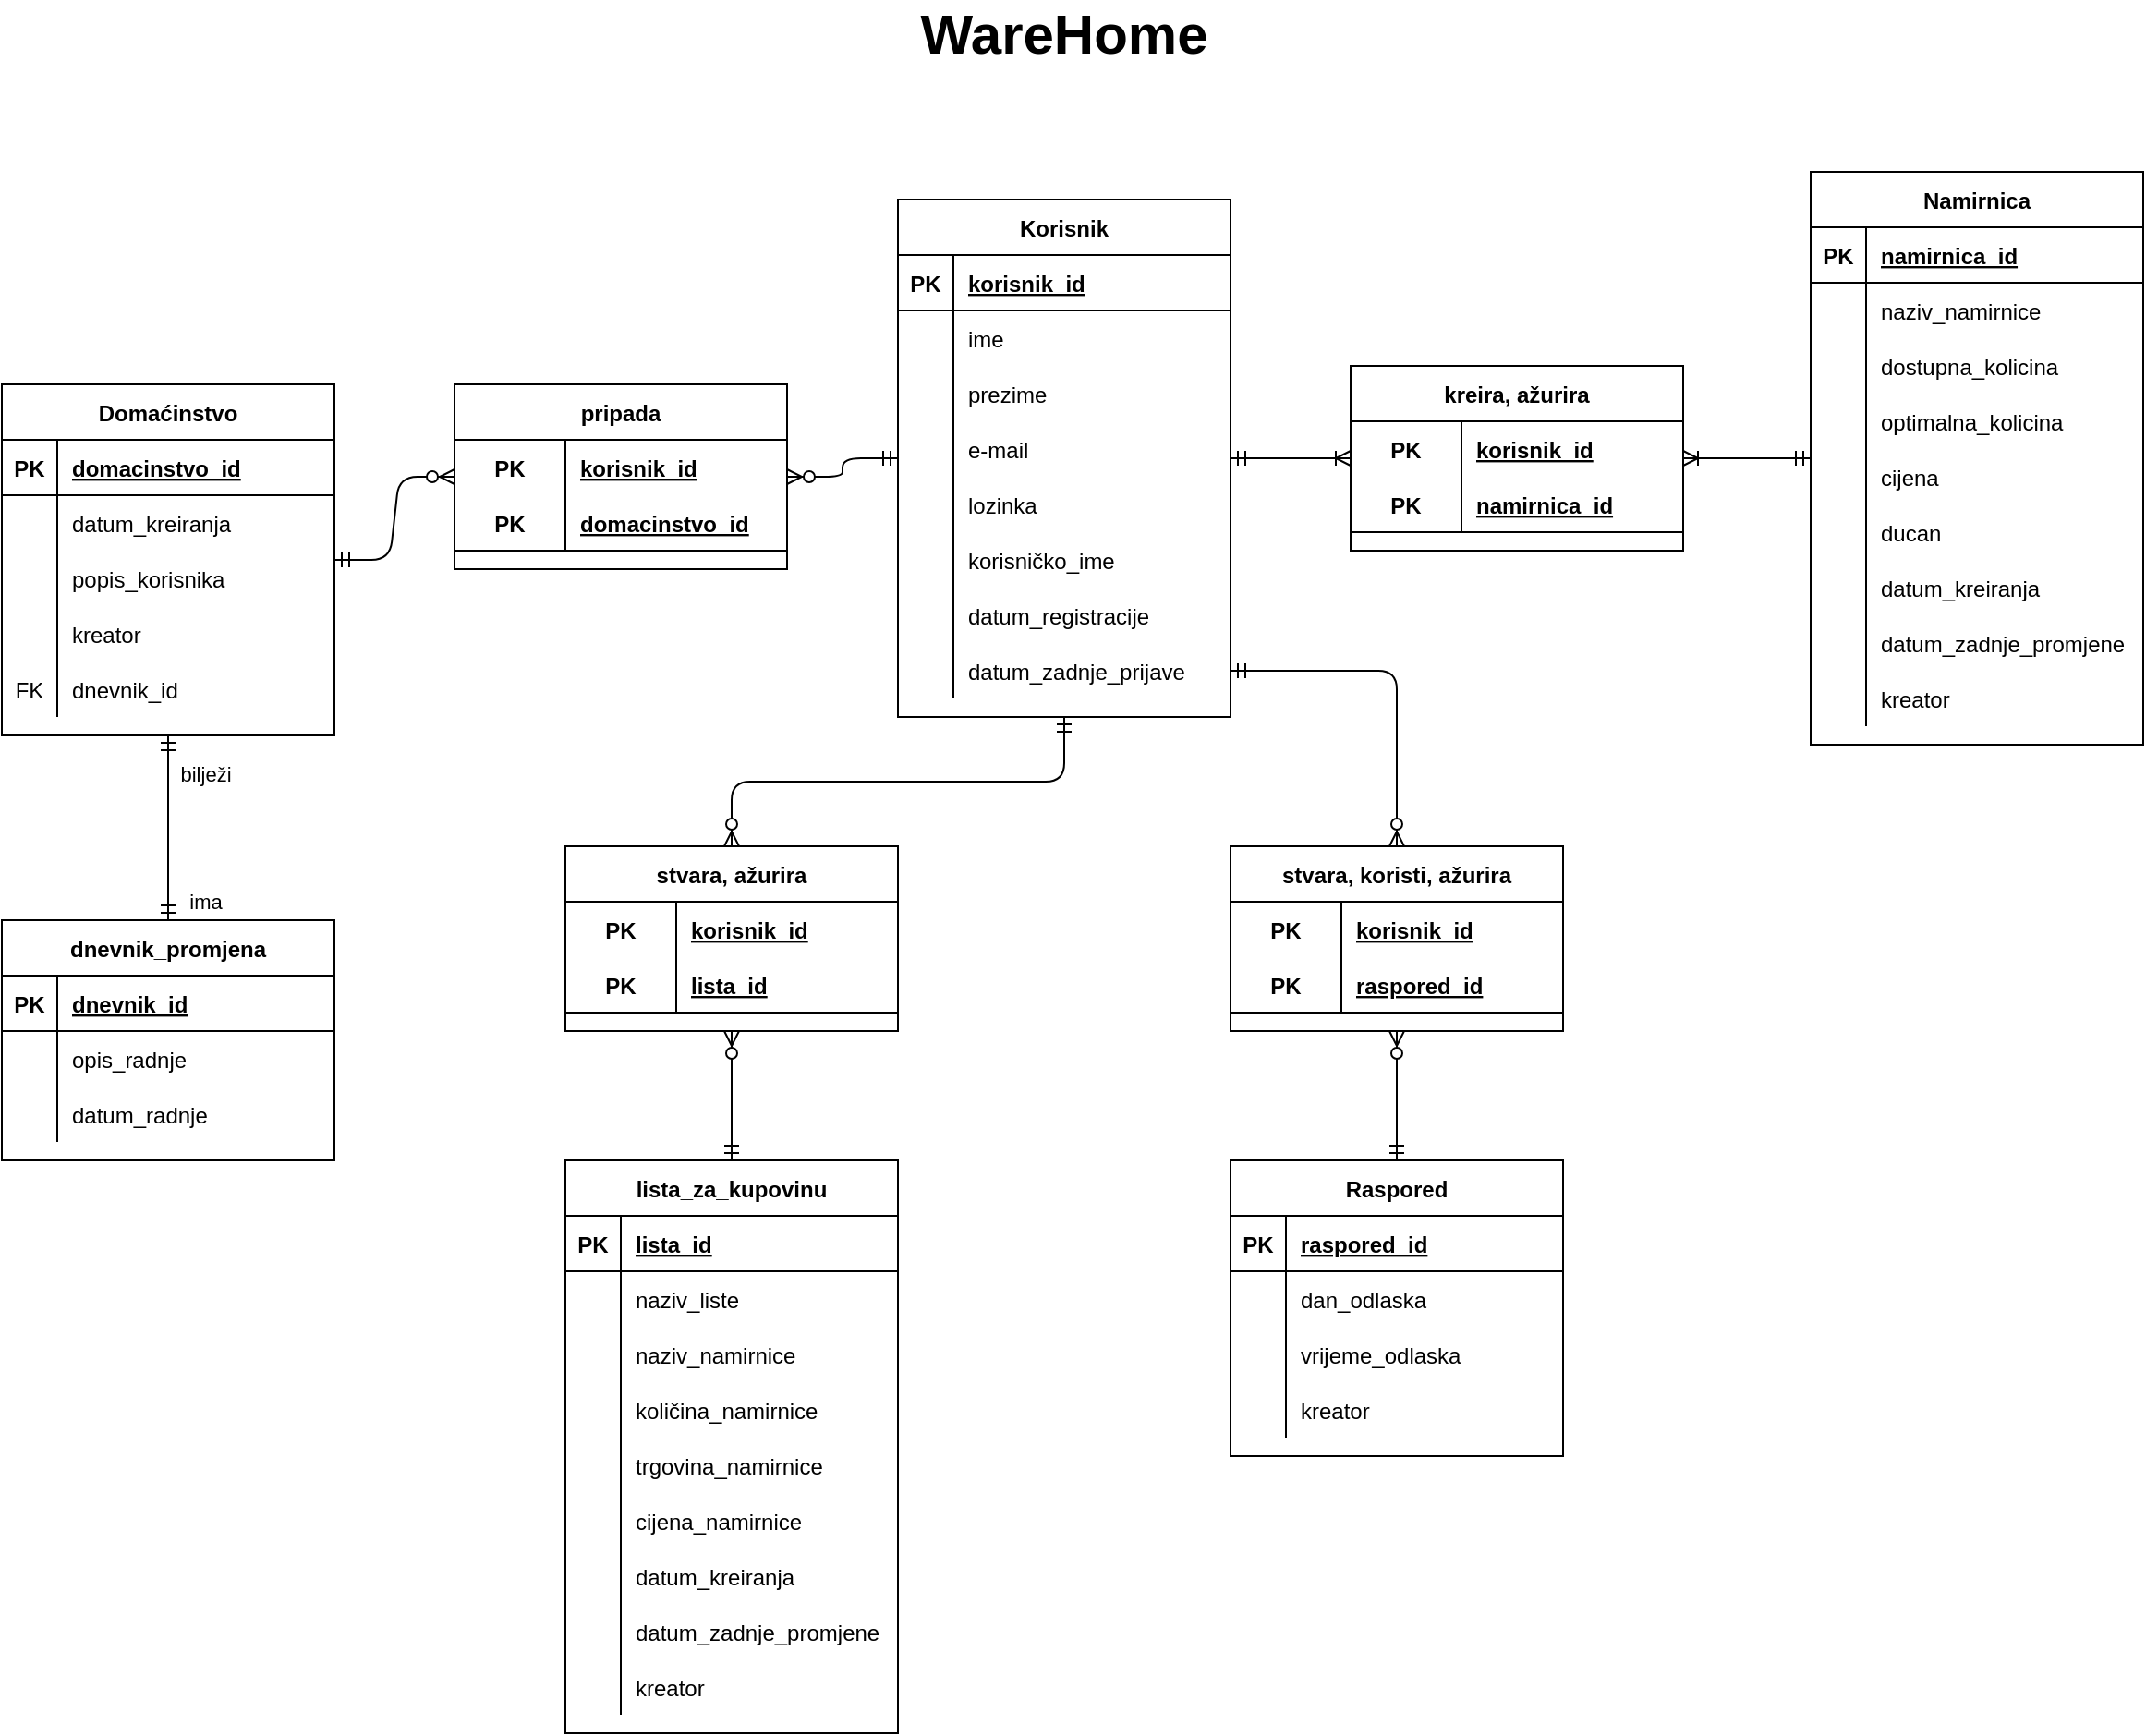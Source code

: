<mxfile version="14.6.3" type="device"><diagram id="R2lEEEUBdFMjLlhIrx00" name="Page-1"><mxGraphModel dx="1422" dy="800" grid="1" gridSize="10" guides="1" tooltips="1" connect="1" arrows="1" fold="1" page="1" pageScale="1" pageWidth="1169" pageHeight="1654" math="0" shadow="0" extFonts="Permanent Marker^https://fonts.googleapis.com/css?family=Permanent+Marker"><root><mxCell id="0"/><mxCell id="1" parent="0"/><mxCell id="2GLg-_PPCTmaLITqpfH3-1" value="&lt;b&gt;&lt;font style=&quot;font-size: 30px&quot;&gt;WareHome&lt;/font&gt;&lt;/b&gt;" style="text;html=1;strokeColor=none;fillColor=none;align=center;verticalAlign=middle;whiteSpace=wrap;rounded=0;" vertex="1" parent="1"><mxGeometry x="435" y="30" width="300" height="20" as="geometry"/></mxCell><mxCell id="2GLg-_PPCTmaLITqpfH3-2" value="Korisnik" style="shape=table;startSize=30;container=1;collapsible=1;childLayout=tableLayout;fixedRows=1;rowLines=0;fontStyle=1;align=center;resizeLast=1;" vertex="1" parent="1"><mxGeometry x="495" y="130" width="180" height="280" as="geometry"/></mxCell><mxCell id="2GLg-_PPCTmaLITqpfH3-3" value="" style="shape=partialRectangle;collapsible=0;dropTarget=0;pointerEvents=0;fillColor=none;top=0;left=0;bottom=1;right=0;points=[[0,0.5],[1,0.5]];portConstraint=eastwest;" vertex="1" parent="2GLg-_PPCTmaLITqpfH3-2"><mxGeometry y="30" width="180" height="30" as="geometry"/></mxCell><mxCell id="2GLg-_PPCTmaLITqpfH3-4" value="PK" style="shape=partialRectangle;connectable=0;fillColor=none;top=0;left=0;bottom=0;right=0;fontStyle=1;overflow=hidden;" vertex="1" parent="2GLg-_PPCTmaLITqpfH3-3"><mxGeometry width="30" height="30" as="geometry"/></mxCell><mxCell id="2GLg-_PPCTmaLITqpfH3-5" value="korisnik_id" style="shape=partialRectangle;connectable=0;fillColor=none;top=0;left=0;bottom=0;right=0;align=left;spacingLeft=6;fontStyle=5;overflow=hidden;" vertex="1" parent="2GLg-_PPCTmaLITqpfH3-3"><mxGeometry x="30" width="150" height="30" as="geometry"/></mxCell><mxCell id="2GLg-_PPCTmaLITqpfH3-6" value="" style="shape=partialRectangle;collapsible=0;dropTarget=0;pointerEvents=0;fillColor=none;top=0;left=0;bottom=0;right=0;points=[[0,0.5],[1,0.5]];portConstraint=eastwest;" vertex="1" parent="2GLg-_PPCTmaLITqpfH3-2"><mxGeometry y="60" width="180" height="30" as="geometry"/></mxCell><mxCell id="2GLg-_PPCTmaLITqpfH3-7" value="" style="shape=partialRectangle;connectable=0;fillColor=none;top=0;left=0;bottom=0;right=0;editable=1;overflow=hidden;" vertex="1" parent="2GLg-_PPCTmaLITqpfH3-6"><mxGeometry width="30" height="30" as="geometry"/></mxCell><mxCell id="2GLg-_PPCTmaLITqpfH3-8" value="ime" style="shape=partialRectangle;connectable=0;fillColor=none;top=0;left=0;bottom=0;right=0;align=left;spacingLeft=6;overflow=hidden;" vertex="1" parent="2GLg-_PPCTmaLITqpfH3-6"><mxGeometry x="30" width="150" height="30" as="geometry"/></mxCell><mxCell id="2GLg-_PPCTmaLITqpfH3-9" value="" style="shape=partialRectangle;collapsible=0;dropTarget=0;pointerEvents=0;fillColor=none;top=0;left=0;bottom=0;right=0;points=[[0,0.5],[1,0.5]];portConstraint=eastwest;" vertex="1" parent="2GLg-_PPCTmaLITqpfH3-2"><mxGeometry y="90" width="180" height="30" as="geometry"/></mxCell><mxCell id="2GLg-_PPCTmaLITqpfH3-10" value="" style="shape=partialRectangle;connectable=0;fillColor=none;top=0;left=0;bottom=0;right=0;editable=1;overflow=hidden;" vertex="1" parent="2GLg-_PPCTmaLITqpfH3-9"><mxGeometry width="30" height="30" as="geometry"/></mxCell><mxCell id="2GLg-_PPCTmaLITqpfH3-11" value="prezime" style="shape=partialRectangle;connectable=0;fillColor=none;top=0;left=0;bottom=0;right=0;align=left;spacingLeft=6;overflow=hidden;" vertex="1" parent="2GLg-_PPCTmaLITqpfH3-9"><mxGeometry x="30" width="150" height="30" as="geometry"/></mxCell><mxCell id="2GLg-_PPCTmaLITqpfH3-12" value="" style="shape=partialRectangle;collapsible=0;dropTarget=0;pointerEvents=0;fillColor=none;top=0;left=0;bottom=0;right=0;points=[[0,0.5],[1,0.5]];portConstraint=eastwest;" vertex="1" parent="2GLg-_PPCTmaLITqpfH3-2"><mxGeometry y="120" width="180" height="30" as="geometry"/></mxCell><mxCell id="2GLg-_PPCTmaLITqpfH3-13" value="" style="shape=partialRectangle;connectable=0;fillColor=none;top=0;left=0;bottom=0;right=0;editable=1;overflow=hidden;" vertex="1" parent="2GLg-_PPCTmaLITqpfH3-12"><mxGeometry width="30" height="30" as="geometry"/></mxCell><mxCell id="2GLg-_PPCTmaLITqpfH3-14" value="e-mail" style="shape=partialRectangle;connectable=0;fillColor=none;top=0;left=0;bottom=0;right=0;align=left;spacingLeft=6;overflow=hidden;" vertex="1" parent="2GLg-_PPCTmaLITqpfH3-12"><mxGeometry x="30" width="150" height="30" as="geometry"/></mxCell><mxCell id="2GLg-_PPCTmaLITqpfH3-15" value="" style="shape=partialRectangle;collapsible=0;dropTarget=0;pointerEvents=0;fillColor=none;top=0;left=0;bottom=0;right=0;points=[[0,0.5],[1,0.5]];portConstraint=eastwest;" vertex="1" parent="2GLg-_PPCTmaLITqpfH3-2"><mxGeometry y="150" width="180" height="30" as="geometry"/></mxCell><mxCell id="2GLg-_PPCTmaLITqpfH3-16" value="" style="shape=partialRectangle;connectable=0;fillColor=none;top=0;left=0;bottom=0;right=0;editable=1;overflow=hidden;" vertex="1" parent="2GLg-_PPCTmaLITqpfH3-15"><mxGeometry width="30" height="30" as="geometry"/></mxCell><mxCell id="2GLg-_PPCTmaLITqpfH3-17" value="lozinka" style="shape=partialRectangle;connectable=0;fillColor=none;top=0;left=0;bottom=0;right=0;align=left;spacingLeft=6;overflow=hidden;" vertex="1" parent="2GLg-_PPCTmaLITqpfH3-15"><mxGeometry x="30" width="150" height="30" as="geometry"/></mxCell><mxCell id="2GLg-_PPCTmaLITqpfH3-18" value="" style="shape=partialRectangle;collapsible=0;dropTarget=0;pointerEvents=0;fillColor=none;top=0;left=0;bottom=0;right=0;points=[[0,0.5],[1,0.5]];portConstraint=eastwest;" vertex="1" parent="2GLg-_PPCTmaLITqpfH3-2"><mxGeometry y="180" width="180" height="30" as="geometry"/></mxCell><mxCell id="2GLg-_PPCTmaLITqpfH3-19" value="" style="shape=partialRectangle;connectable=0;fillColor=none;top=0;left=0;bottom=0;right=0;editable=1;overflow=hidden;" vertex="1" parent="2GLg-_PPCTmaLITqpfH3-18"><mxGeometry width="30" height="30" as="geometry"/></mxCell><mxCell id="2GLg-_PPCTmaLITqpfH3-20" value="korisničko_ime" style="shape=partialRectangle;connectable=0;fillColor=none;top=0;left=0;bottom=0;right=0;align=left;spacingLeft=6;overflow=hidden;" vertex="1" parent="2GLg-_PPCTmaLITqpfH3-18"><mxGeometry x="30" width="150" height="30" as="geometry"/></mxCell><mxCell id="2GLg-_PPCTmaLITqpfH3-21" value="" style="shape=partialRectangle;collapsible=0;dropTarget=0;pointerEvents=0;fillColor=none;top=0;left=0;bottom=0;right=0;points=[[0,0.5],[1,0.5]];portConstraint=eastwest;" vertex="1" parent="2GLg-_PPCTmaLITqpfH3-2"><mxGeometry y="210" width="180" height="30" as="geometry"/></mxCell><mxCell id="2GLg-_PPCTmaLITqpfH3-22" value="" style="shape=partialRectangle;connectable=0;fillColor=none;top=0;left=0;bottom=0;right=0;editable=1;overflow=hidden;" vertex="1" parent="2GLg-_PPCTmaLITqpfH3-21"><mxGeometry width="30" height="30" as="geometry"/></mxCell><mxCell id="2GLg-_PPCTmaLITqpfH3-23" value="datum_registracije" style="shape=partialRectangle;connectable=0;fillColor=none;top=0;left=0;bottom=0;right=0;align=left;spacingLeft=6;overflow=hidden;" vertex="1" parent="2GLg-_PPCTmaLITqpfH3-21"><mxGeometry x="30" width="150" height="30" as="geometry"/></mxCell><mxCell id="2GLg-_PPCTmaLITqpfH3-27" value="" style="shape=partialRectangle;collapsible=0;dropTarget=0;pointerEvents=0;fillColor=none;top=0;left=0;bottom=0;right=0;points=[[0,0.5],[1,0.5]];portConstraint=eastwest;" vertex="1" parent="2GLg-_PPCTmaLITqpfH3-2"><mxGeometry y="240" width="180" height="30" as="geometry"/></mxCell><mxCell id="2GLg-_PPCTmaLITqpfH3-28" value="" style="shape=partialRectangle;connectable=0;fillColor=none;top=0;left=0;bottom=0;right=0;editable=1;overflow=hidden;" vertex="1" parent="2GLg-_PPCTmaLITqpfH3-27"><mxGeometry width="30" height="30" as="geometry"/></mxCell><mxCell id="2GLg-_PPCTmaLITqpfH3-29" value="datum_zadnje_prijave" style="shape=partialRectangle;connectable=0;fillColor=none;top=0;left=0;bottom=0;right=0;align=left;spacingLeft=6;overflow=hidden;" vertex="1" parent="2GLg-_PPCTmaLITqpfH3-27"><mxGeometry x="30" width="150" height="30" as="geometry"/></mxCell><mxCell id="2GLg-_PPCTmaLITqpfH3-30" value="Domaćinstvo" style="shape=table;startSize=30;container=1;collapsible=1;childLayout=tableLayout;fixedRows=1;rowLines=0;fontStyle=1;align=center;resizeLast=1;" vertex="1" parent="1"><mxGeometry x="10" y="230" width="180" height="190" as="geometry"/></mxCell><mxCell id="2GLg-_PPCTmaLITqpfH3-31" value="" style="shape=partialRectangle;collapsible=0;dropTarget=0;pointerEvents=0;fillColor=none;top=0;left=0;bottom=1;right=0;points=[[0,0.5],[1,0.5]];portConstraint=eastwest;" vertex="1" parent="2GLg-_PPCTmaLITqpfH3-30"><mxGeometry y="30" width="180" height="30" as="geometry"/></mxCell><mxCell id="2GLg-_PPCTmaLITqpfH3-32" value="PK" style="shape=partialRectangle;connectable=0;fillColor=none;top=0;left=0;bottom=0;right=0;fontStyle=1;overflow=hidden;" vertex="1" parent="2GLg-_PPCTmaLITqpfH3-31"><mxGeometry width="30" height="30" as="geometry"/></mxCell><mxCell id="2GLg-_PPCTmaLITqpfH3-33" value="domacinstvo_id" style="shape=partialRectangle;connectable=0;fillColor=none;top=0;left=0;bottom=0;right=0;align=left;spacingLeft=6;fontStyle=5;overflow=hidden;" vertex="1" parent="2GLg-_PPCTmaLITqpfH3-31"><mxGeometry x="30" width="150" height="30" as="geometry"/></mxCell><mxCell id="2GLg-_PPCTmaLITqpfH3-34" value="" style="shape=partialRectangle;collapsible=0;dropTarget=0;pointerEvents=0;fillColor=none;top=0;left=0;bottom=0;right=0;points=[[0,0.5],[1,0.5]];portConstraint=eastwest;" vertex="1" parent="2GLg-_PPCTmaLITqpfH3-30"><mxGeometry y="60" width="180" height="30" as="geometry"/></mxCell><mxCell id="2GLg-_PPCTmaLITqpfH3-35" value="" style="shape=partialRectangle;connectable=0;fillColor=none;top=0;left=0;bottom=0;right=0;editable=1;overflow=hidden;" vertex="1" parent="2GLg-_PPCTmaLITqpfH3-34"><mxGeometry width="30" height="30" as="geometry"/></mxCell><mxCell id="2GLg-_PPCTmaLITqpfH3-36" value="datum_kreiranja" style="shape=partialRectangle;connectable=0;fillColor=none;top=0;left=0;bottom=0;right=0;align=left;spacingLeft=6;overflow=hidden;" vertex="1" parent="2GLg-_PPCTmaLITqpfH3-34"><mxGeometry x="30" width="150" height="30" as="geometry"/></mxCell><mxCell id="2GLg-_PPCTmaLITqpfH3-60" value="" style="shape=partialRectangle;collapsible=0;dropTarget=0;pointerEvents=0;fillColor=none;top=0;left=0;bottom=0;right=0;points=[[0,0.5],[1,0.5]];portConstraint=eastwest;" vertex="1" parent="2GLg-_PPCTmaLITqpfH3-30"><mxGeometry y="90" width="180" height="30" as="geometry"/></mxCell><mxCell id="2GLg-_PPCTmaLITqpfH3-61" value="" style="shape=partialRectangle;connectable=0;fillColor=none;top=0;left=0;bottom=0;right=0;editable=1;overflow=hidden;" vertex="1" parent="2GLg-_PPCTmaLITqpfH3-60"><mxGeometry width="30" height="30" as="geometry"/></mxCell><mxCell id="2GLg-_PPCTmaLITqpfH3-62" value="popis_korisnika" style="shape=partialRectangle;connectable=0;fillColor=none;top=0;left=0;bottom=0;right=0;align=left;spacingLeft=6;overflow=hidden;" vertex="1" parent="2GLg-_PPCTmaLITqpfH3-60"><mxGeometry x="30" width="150" height="30" as="geometry"/></mxCell><mxCell id="2GLg-_PPCTmaLITqpfH3-63" value="" style="shape=partialRectangle;collapsible=0;dropTarget=0;pointerEvents=0;fillColor=none;top=0;left=0;bottom=0;right=0;points=[[0,0.5],[1,0.5]];portConstraint=eastwest;" vertex="1" parent="2GLg-_PPCTmaLITqpfH3-30"><mxGeometry y="120" width="180" height="30" as="geometry"/></mxCell><mxCell id="2GLg-_PPCTmaLITqpfH3-64" value="" style="shape=partialRectangle;connectable=0;fillColor=none;top=0;left=0;bottom=0;right=0;editable=1;overflow=hidden;" vertex="1" parent="2GLg-_PPCTmaLITqpfH3-63"><mxGeometry width="30" height="30" as="geometry"/></mxCell><mxCell id="2GLg-_PPCTmaLITqpfH3-65" value="kreator" style="shape=partialRectangle;connectable=0;fillColor=none;top=0;left=0;bottom=0;right=0;align=left;spacingLeft=6;overflow=hidden;" vertex="1" parent="2GLg-_PPCTmaLITqpfH3-63"><mxGeometry x="30" width="150" height="30" as="geometry"/></mxCell><mxCell id="2GLg-_PPCTmaLITqpfH3-125" value="" style="shape=partialRectangle;collapsible=0;dropTarget=0;pointerEvents=0;fillColor=none;top=0;left=0;bottom=0;right=0;points=[[0,0.5],[1,0.5]];portConstraint=eastwest;" vertex="1" parent="2GLg-_PPCTmaLITqpfH3-30"><mxGeometry y="150" width="180" height="30" as="geometry"/></mxCell><mxCell id="2GLg-_PPCTmaLITqpfH3-126" value="FK" style="shape=partialRectangle;connectable=0;fillColor=none;top=0;left=0;bottom=0;right=0;editable=1;overflow=hidden;" vertex="1" parent="2GLg-_PPCTmaLITqpfH3-125"><mxGeometry width="30" height="30" as="geometry"/></mxCell><mxCell id="2GLg-_PPCTmaLITqpfH3-127" value="dnevnik_id" style="shape=partialRectangle;connectable=0;fillColor=none;top=0;left=0;bottom=0;right=0;align=left;spacingLeft=6;overflow=hidden;" vertex="1" parent="2GLg-_PPCTmaLITqpfH3-125"><mxGeometry x="30" width="150" height="30" as="geometry"/></mxCell><mxCell id="2GLg-_PPCTmaLITqpfH3-43" value="pripada" style="shape=table;startSize=30;container=1;collapsible=1;childLayout=tableLayout;fixedRows=1;rowLines=0;fontStyle=1;align=center;resizeLast=1;" vertex="1" parent="1"><mxGeometry x="255" y="230" width="180" height="100" as="geometry"/></mxCell><mxCell id="2GLg-_PPCTmaLITqpfH3-44" value="" style="shape=partialRectangle;collapsible=0;dropTarget=0;pointerEvents=0;fillColor=none;top=0;left=0;bottom=0;right=0;points=[[0,0.5],[1,0.5]];portConstraint=eastwest;" vertex="1" parent="2GLg-_PPCTmaLITqpfH3-43"><mxGeometry y="30" width="180" height="30" as="geometry"/></mxCell><mxCell id="2GLg-_PPCTmaLITqpfH3-45" value="PK" style="shape=partialRectangle;connectable=0;fillColor=none;top=0;left=0;bottom=0;right=0;fontStyle=1;overflow=hidden;" vertex="1" parent="2GLg-_PPCTmaLITqpfH3-44"><mxGeometry width="60" height="30" as="geometry"/></mxCell><mxCell id="2GLg-_PPCTmaLITqpfH3-46" value="korisnik_id" style="shape=partialRectangle;connectable=0;fillColor=none;top=0;left=0;bottom=0;right=0;align=left;spacingLeft=6;fontStyle=5;overflow=hidden;" vertex="1" parent="2GLg-_PPCTmaLITqpfH3-44"><mxGeometry x="60" width="120" height="30" as="geometry"/></mxCell><mxCell id="2GLg-_PPCTmaLITqpfH3-47" value="" style="shape=partialRectangle;collapsible=0;dropTarget=0;pointerEvents=0;fillColor=none;top=0;left=0;bottom=1;right=0;points=[[0,0.5],[1,0.5]];portConstraint=eastwest;" vertex="1" parent="2GLg-_PPCTmaLITqpfH3-43"><mxGeometry y="60" width="180" height="30" as="geometry"/></mxCell><mxCell id="2GLg-_PPCTmaLITqpfH3-48" value="PK" style="shape=partialRectangle;connectable=0;fillColor=none;top=0;left=0;bottom=0;right=0;fontStyle=1;overflow=hidden;" vertex="1" parent="2GLg-_PPCTmaLITqpfH3-47"><mxGeometry width="60" height="30" as="geometry"/></mxCell><mxCell id="2GLg-_PPCTmaLITqpfH3-49" value="domacinstvo_id" style="shape=partialRectangle;connectable=0;fillColor=none;top=0;left=0;bottom=0;right=0;align=left;spacingLeft=6;fontStyle=5;overflow=hidden;" vertex="1" parent="2GLg-_PPCTmaLITqpfH3-47"><mxGeometry x="60" width="120" height="30" as="geometry"/></mxCell><mxCell id="2GLg-_PPCTmaLITqpfH3-58" value="" style="edgeStyle=entityRelationEdgeStyle;fontSize=12;html=1;endArrow=ERzeroToMany;startArrow=ERmandOne;" edge="1" parent="1" source="2GLg-_PPCTmaLITqpfH3-30" target="2GLg-_PPCTmaLITqpfH3-43"><mxGeometry width="100" height="100" relative="1" as="geometry"><mxPoint x="500" y="350" as="sourcePoint"/><mxPoint x="600" y="250" as="targetPoint"/></mxGeometry></mxCell><mxCell id="2GLg-_PPCTmaLITqpfH3-59" value="" style="edgeStyle=entityRelationEdgeStyle;fontSize=12;html=1;endArrow=ERzeroToMany;startArrow=ERmandOne;" edge="1" parent="1" source="2GLg-_PPCTmaLITqpfH3-2" target="2GLg-_PPCTmaLITqpfH3-43"><mxGeometry width="100" height="100" relative="1" as="geometry"><mxPoint x="500" y="350" as="sourcePoint"/><mxPoint x="600" y="250" as="targetPoint"/></mxGeometry></mxCell><mxCell id="2GLg-_PPCTmaLITqpfH3-66" value="Namirnica" style="shape=table;startSize=30;container=1;collapsible=1;childLayout=tableLayout;fixedRows=1;rowLines=0;fontStyle=1;align=center;resizeLast=1;" vertex="1" parent="1"><mxGeometry x="989" y="115" width="180" height="310" as="geometry"/></mxCell><mxCell id="2GLg-_PPCTmaLITqpfH3-67" value="" style="shape=partialRectangle;collapsible=0;dropTarget=0;pointerEvents=0;fillColor=none;top=0;left=0;bottom=1;right=0;points=[[0,0.5],[1,0.5]];portConstraint=eastwest;" vertex="1" parent="2GLg-_PPCTmaLITqpfH3-66"><mxGeometry y="30" width="180" height="30" as="geometry"/></mxCell><mxCell id="2GLg-_PPCTmaLITqpfH3-68" value="PK" style="shape=partialRectangle;connectable=0;fillColor=none;top=0;left=0;bottom=0;right=0;fontStyle=1;overflow=hidden;" vertex="1" parent="2GLg-_PPCTmaLITqpfH3-67"><mxGeometry width="30" height="30" as="geometry"/></mxCell><mxCell id="2GLg-_PPCTmaLITqpfH3-69" value="namirnica_id" style="shape=partialRectangle;connectable=0;fillColor=none;top=0;left=0;bottom=0;right=0;align=left;spacingLeft=6;fontStyle=5;overflow=hidden;" vertex="1" parent="2GLg-_PPCTmaLITqpfH3-67"><mxGeometry x="30" width="150" height="30" as="geometry"/></mxCell><mxCell id="2GLg-_PPCTmaLITqpfH3-70" value="" style="shape=partialRectangle;collapsible=0;dropTarget=0;pointerEvents=0;fillColor=none;top=0;left=0;bottom=0;right=0;points=[[0,0.5],[1,0.5]];portConstraint=eastwest;" vertex="1" parent="2GLg-_PPCTmaLITqpfH3-66"><mxGeometry y="60" width="180" height="30" as="geometry"/></mxCell><mxCell id="2GLg-_PPCTmaLITqpfH3-71" value="" style="shape=partialRectangle;connectable=0;fillColor=none;top=0;left=0;bottom=0;right=0;editable=1;overflow=hidden;" vertex="1" parent="2GLg-_PPCTmaLITqpfH3-70"><mxGeometry width="30" height="30" as="geometry"/></mxCell><mxCell id="2GLg-_PPCTmaLITqpfH3-72" value="naziv_namirnice" style="shape=partialRectangle;connectable=0;fillColor=none;top=0;left=0;bottom=0;right=0;align=left;spacingLeft=6;overflow=hidden;" vertex="1" parent="2GLg-_PPCTmaLITqpfH3-70"><mxGeometry x="30" width="150" height="30" as="geometry"/></mxCell><mxCell id="2GLg-_PPCTmaLITqpfH3-73" value="" style="shape=partialRectangle;collapsible=0;dropTarget=0;pointerEvents=0;fillColor=none;top=0;left=0;bottom=0;right=0;points=[[0,0.5],[1,0.5]];portConstraint=eastwest;" vertex="1" parent="2GLg-_PPCTmaLITqpfH3-66"><mxGeometry y="90" width="180" height="30" as="geometry"/></mxCell><mxCell id="2GLg-_PPCTmaLITqpfH3-74" value="" style="shape=partialRectangle;connectable=0;fillColor=none;top=0;left=0;bottom=0;right=0;editable=1;overflow=hidden;" vertex="1" parent="2GLg-_PPCTmaLITqpfH3-73"><mxGeometry width="30" height="30" as="geometry"/></mxCell><mxCell id="2GLg-_PPCTmaLITqpfH3-75" value="dostupna_kolicina" style="shape=partialRectangle;connectable=0;fillColor=none;top=0;left=0;bottom=0;right=0;align=left;spacingLeft=6;overflow=hidden;" vertex="1" parent="2GLg-_PPCTmaLITqpfH3-73"><mxGeometry x="30" width="150" height="30" as="geometry"/></mxCell><mxCell id="2GLg-_PPCTmaLITqpfH3-76" value="" style="shape=partialRectangle;collapsible=0;dropTarget=0;pointerEvents=0;fillColor=none;top=0;left=0;bottom=0;right=0;points=[[0,0.5],[1,0.5]];portConstraint=eastwest;" vertex="1" parent="2GLg-_PPCTmaLITqpfH3-66"><mxGeometry y="120" width="180" height="30" as="geometry"/></mxCell><mxCell id="2GLg-_PPCTmaLITqpfH3-77" value="" style="shape=partialRectangle;connectable=0;fillColor=none;top=0;left=0;bottom=0;right=0;editable=1;overflow=hidden;" vertex="1" parent="2GLg-_PPCTmaLITqpfH3-76"><mxGeometry width="30" height="30" as="geometry"/></mxCell><mxCell id="2GLg-_PPCTmaLITqpfH3-78" value="optimalna_kolicina" style="shape=partialRectangle;connectable=0;fillColor=none;top=0;left=0;bottom=0;right=0;align=left;spacingLeft=6;overflow=hidden;" vertex="1" parent="2GLg-_PPCTmaLITqpfH3-76"><mxGeometry x="30" width="150" height="30" as="geometry"/></mxCell><mxCell id="2GLg-_PPCTmaLITqpfH3-79" value="" style="shape=partialRectangle;collapsible=0;dropTarget=0;pointerEvents=0;fillColor=none;top=0;left=0;bottom=0;right=0;points=[[0,0.5],[1,0.5]];portConstraint=eastwest;" vertex="1" parent="2GLg-_PPCTmaLITqpfH3-66"><mxGeometry y="150" width="180" height="30" as="geometry"/></mxCell><mxCell id="2GLg-_PPCTmaLITqpfH3-80" value="" style="shape=partialRectangle;connectable=0;fillColor=none;top=0;left=0;bottom=0;right=0;editable=1;overflow=hidden;" vertex="1" parent="2GLg-_PPCTmaLITqpfH3-79"><mxGeometry width="30" height="30" as="geometry"/></mxCell><mxCell id="2GLg-_PPCTmaLITqpfH3-81" value="cijena" style="shape=partialRectangle;connectable=0;fillColor=none;top=0;left=0;bottom=0;right=0;align=left;spacingLeft=6;overflow=hidden;" vertex="1" parent="2GLg-_PPCTmaLITqpfH3-79"><mxGeometry x="30" width="150" height="30" as="geometry"/></mxCell><mxCell id="2GLg-_PPCTmaLITqpfH3-82" value="" style="shape=partialRectangle;collapsible=0;dropTarget=0;pointerEvents=0;fillColor=none;top=0;left=0;bottom=0;right=0;points=[[0,0.5],[1,0.5]];portConstraint=eastwest;" vertex="1" parent="2GLg-_PPCTmaLITqpfH3-66"><mxGeometry y="180" width="180" height="30" as="geometry"/></mxCell><mxCell id="2GLg-_PPCTmaLITqpfH3-83" value="" style="shape=partialRectangle;connectable=0;fillColor=none;top=0;left=0;bottom=0;right=0;editable=1;overflow=hidden;" vertex="1" parent="2GLg-_PPCTmaLITqpfH3-82"><mxGeometry width="30" height="30" as="geometry"/></mxCell><mxCell id="2GLg-_PPCTmaLITqpfH3-84" value="ducan" style="shape=partialRectangle;connectable=0;fillColor=none;top=0;left=0;bottom=0;right=0;align=left;spacingLeft=6;overflow=hidden;" vertex="1" parent="2GLg-_PPCTmaLITqpfH3-82"><mxGeometry x="30" width="150" height="30" as="geometry"/></mxCell><mxCell id="2GLg-_PPCTmaLITqpfH3-85" value="" style="shape=partialRectangle;collapsible=0;dropTarget=0;pointerEvents=0;fillColor=none;top=0;left=0;bottom=0;right=0;points=[[0,0.5],[1,0.5]];portConstraint=eastwest;" vertex="1" parent="2GLg-_PPCTmaLITqpfH3-66"><mxGeometry y="210" width="180" height="30" as="geometry"/></mxCell><mxCell id="2GLg-_PPCTmaLITqpfH3-86" value="" style="shape=partialRectangle;connectable=0;fillColor=none;top=0;left=0;bottom=0;right=0;editable=1;overflow=hidden;" vertex="1" parent="2GLg-_PPCTmaLITqpfH3-85"><mxGeometry width="30" height="30" as="geometry"/></mxCell><mxCell id="2GLg-_PPCTmaLITqpfH3-87" value="datum_kreiranja" style="shape=partialRectangle;connectable=0;fillColor=none;top=0;left=0;bottom=0;right=0;align=left;spacingLeft=6;overflow=hidden;" vertex="1" parent="2GLg-_PPCTmaLITqpfH3-85"><mxGeometry x="30" width="150" height="30" as="geometry"/></mxCell><mxCell id="2GLg-_PPCTmaLITqpfH3-91" value="" style="shape=partialRectangle;collapsible=0;dropTarget=0;pointerEvents=0;fillColor=none;top=0;left=0;bottom=0;right=0;points=[[0,0.5],[1,0.5]];portConstraint=eastwest;" vertex="1" parent="2GLg-_PPCTmaLITqpfH3-66"><mxGeometry y="240" width="180" height="30" as="geometry"/></mxCell><mxCell id="2GLg-_PPCTmaLITqpfH3-92" value="" style="shape=partialRectangle;connectable=0;fillColor=none;top=0;left=0;bottom=0;right=0;editable=1;overflow=hidden;" vertex="1" parent="2GLg-_PPCTmaLITqpfH3-91"><mxGeometry width="30" height="30" as="geometry"/></mxCell><mxCell id="2GLg-_PPCTmaLITqpfH3-93" value="datum_zadnje_promjene" style="shape=partialRectangle;connectable=0;fillColor=none;top=0;left=0;bottom=0;right=0;align=left;spacingLeft=6;overflow=hidden;" vertex="1" parent="2GLg-_PPCTmaLITqpfH3-91"><mxGeometry x="30" width="150" height="30" as="geometry"/></mxCell><mxCell id="2GLg-_PPCTmaLITqpfH3-88" value="" style="shape=partialRectangle;collapsible=0;dropTarget=0;pointerEvents=0;fillColor=none;top=0;left=0;bottom=0;right=0;points=[[0,0.5],[1,0.5]];portConstraint=eastwest;" vertex="1" parent="2GLg-_PPCTmaLITqpfH3-66"><mxGeometry y="270" width="180" height="30" as="geometry"/></mxCell><mxCell id="2GLg-_PPCTmaLITqpfH3-89" value="" style="shape=partialRectangle;connectable=0;fillColor=none;top=0;left=0;bottom=0;right=0;editable=1;overflow=hidden;" vertex="1" parent="2GLg-_PPCTmaLITqpfH3-88"><mxGeometry width="30" height="30" as="geometry"/></mxCell><mxCell id="2GLg-_PPCTmaLITqpfH3-90" value="kreator" style="shape=partialRectangle;connectable=0;fillColor=none;top=0;left=0;bottom=0;right=0;align=left;spacingLeft=6;overflow=hidden;" vertex="1" parent="2GLg-_PPCTmaLITqpfH3-88"><mxGeometry x="30" width="150" height="30" as="geometry"/></mxCell><mxCell id="2GLg-_PPCTmaLITqpfH3-94" value="kreira, ažurira" style="shape=table;startSize=30;container=1;collapsible=1;childLayout=tableLayout;fixedRows=1;rowLines=0;fontStyle=1;align=center;resizeLast=1;" vertex="1" parent="1"><mxGeometry x="740" y="220" width="180" height="100" as="geometry"/></mxCell><mxCell id="2GLg-_PPCTmaLITqpfH3-95" value="" style="shape=partialRectangle;collapsible=0;dropTarget=0;pointerEvents=0;fillColor=none;top=0;left=0;bottom=0;right=0;points=[[0,0.5],[1,0.5]];portConstraint=eastwest;" vertex="1" parent="2GLg-_PPCTmaLITqpfH3-94"><mxGeometry y="30" width="180" height="30" as="geometry"/></mxCell><mxCell id="2GLg-_PPCTmaLITqpfH3-96" value="PK" style="shape=partialRectangle;connectable=0;fillColor=none;top=0;left=0;bottom=0;right=0;fontStyle=1;overflow=hidden;" vertex="1" parent="2GLg-_PPCTmaLITqpfH3-95"><mxGeometry width="60" height="30" as="geometry"/></mxCell><mxCell id="2GLg-_PPCTmaLITqpfH3-97" value="korisnik_id" style="shape=partialRectangle;connectable=0;fillColor=none;top=0;left=0;bottom=0;right=0;align=left;spacingLeft=6;fontStyle=5;overflow=hidden;" vertex="1" parent="2GLg-_PPCTmaLITqpfH3-95"><mxGeometry x="60" width="120" height="30" as="geometry"/></mxCell><mxCell id="2GLg-_PPCTmaLITqpfH3-98" value="" style="shape=partialRectangle;collapsible=0;dropTarget=0;pointerEvents=0;fillColor=none;top=0;left=0;bottom=1;right=0;points=[[0,0.5],[1,0.5]];portConstraint=eastwest;" vertex="1" parent="2GLg-_PPCTmaLITqpfH3-94"><mxGeometry y="60" width="180" height="30" as="geometry"/></mxCell><mxCell id="2GLg-_PPCTmaLITqpfH3-99" value="PK" style="shape=partialRectangle;connectable=0;fillColor=none;top=0;left=0;bottom=0;right=0;fontStyle=1;overflow=hidden;" vertex="1" parent="2GLg-_PPCTmaLITqpfH3-98"><mxGeometry width="60" height="30" as="geometry"/></mxCell><mxCell id="2GLg-_PPCTmaLITqpfH3-100" value="namirnica_id" style="shape=partialRectangle;connectable=0;fillColor=none;top=0;left=0;bottom=0;right=0;align=left;spacingLeft=6;fontStyle=5;overflow=hidden;" vertex="1" parent="2GLg-_PPCTmaLITqpfH3-98"><mxGeometry x="60" width="120" height="30" as="geometry"/></mxCell><mxCell id="2GLg-_PPCTmaLITqpfH3-107" value="" style="edgeStyle=entityRelationEdgeStyle;fontSize=12;html=1;endArrow=ERoneToMany;startArrow=ERmandOne;" edge="1" parent="1" source="2GLg-_PPCTmaLITqpfH3-2" target="2GLg-_PPCTmaLITqpfH3-94"><mxGeometry width="100" height="100" relative="1" as="geometry"><mxPoint x="500" y="350" as="sourcePoint"/><mxPoint x="600" y="250" as="targetPoint"/></mxGeometry></mxCell><mxCell id="2GLg-_PPCTmaLITqpfH3-108" value="" style="edgeStyle=entityRelationEdgeStyle;fontSize=12;html=1;endArrow=ERoneToMany;startArrow=ERmandOne;" edge="1" parent="1" source="2GLg-_PPCTmaLITqpfH3-66" target="2GLg-_PPCTmaLITqpfH3-94"><mxGeometry width="100" height="100" relative="1" as="geometry"><mxPoint x="500" y="350" as="sourcePoint"/><mxPoint x="600" y="250" as="targetPoint"/></mxGeometry></mxCell><mxCell id="2GLg-_PPCTmaLITqpfH3-112" value="dnevnik_promjena" style="shape=table;startSize=30;container=1;collapsible=1;childLayout=tableLayout;fixedRows=1;rowLines=0;fontStyle=1;align=center;resizeLast=1;" vertex="1" parent="1"><mxGeometry x="10" y="520" width="180" height="130" as="geometry"/></mxCell><mxCell id="2GLg-_PPCTmaLITqpfH3-113" value="" style="shape=partialRectangle;collapsible=0;dropTarget=0;pointerEvents=0;fillColor=none;top=0;left=0;bottom=1;right=0;points=[[0,0.5],[1,0.5]];portConstraint=eastwest;" vertex="1" parent="2GLg-_PPCTmaLITqpfH3-112"><mxGeometry y="30" width="180" height="30" as="geometry"/></mxCell><mxCell id="2GLg-_PPCTmaLITqpfH3-114" value="PK" style="shape=partialRectangle;connectable=0;fillColor=none;top=0;left=0;bottom=0;right=0;fontStyle=1;overflow=hidden;" vertex="1" parent="2GLg-_PPCTmaLITqpfH3-113"><mxGeometry width="30" height="30" as="geometry"/></mxCell><mxCell id="2GLg-_PPCTmaLITqpfH3-115" value="dnevnik_id" style="shape=partialRectangle;connectable=0;fillColor=none;top=0;left=0;bottom=0;right=0;align=left;spacingLeft=6;fontStyle=5;overflow=hidden;" vertex="1" parent="2GLg-_PPCTmaLITqpfH3-113"><mxGeometry x="30" width="150" height="30" as="geometry"/></mxCell><mxCell id="2GLg-_PPCTmaLITqpfH3-116" value="" style="shape=partialRectangle;collapsible=0;dropTarget=0;pointerEvents=0;fillColor=none;top=0;left=0;bottom=0;right=0;points=[[0,0.5],[1,0.5]];portConstraint=eastwest;" vertex="1" parent="2GLg-_PPCTmaLITqpfH3-112"><mxGeometry y="60" width="180" height="30" as="geometry"/></mxCell><mxCell id="2GLg-_PPCTmaLITqpfH3-117" value="" style="shape=partialRectangle;connectable=0;fillColor=none;top=0;left=0;bottom=0;right=0;editable=1;overflow=hidden;" vertex="1" parent="2GLg-_PPCTmaLITqpfH3-116"><mxGeometry width="30" height="30" as="geometry"/></mxCell><mxCell id="2GLg-_PPCTmaLITqpfH3-118" value="opis_radnje" style="shape=partialRectangle;connectable=0;fillColor=none;top=0;left=0;bottom=0;right=0;align=left;spacingLeft=6;overflow=hidden;" vertex="1" parent="2GLg-_PPCTmaLITqpfH3-116"><mxGeometry x="30" width="150" height="30" as="geometry"/></mxCell><mxCell id="2GLg-_PPCTmaLITqpfH3-128" value="" style="shape=partialRectangle;collapsible=0;dropTarget=0;pointerEvents=0;fillColor=none;top=0;left=0;bottom=0;right=0;points=[[0,0.5],[1,0.5]];portConstraint=eastwest;" vertex="1" parent="2GLg-_PPCTmaLITqpfH3-112"><mxGeometry y="90" width="180" height="30" as="geometry"/></mxCell><mxCell id="2GLg-_PPCTmaLITqpfH3-129" value="" style="shape=partialRectangle;connectable=0;fillColor=none;top=0;left=0;bottom=0;right=0;editable=1;overflow=hidden;" vertex="1" parent="2GLg-_PPCTmaLITqpfH3-128"><mxGeometry width="30" height="30" as="geometry"/></mxCell><mxCell id="2GLg-_PPCTmaLITqpfH3-130" value="datum_radnje" style="shape=partialRectangle;connectable=0;fillColor=none;top=0;left=0;bottom=0;right=0;align=left;spacingLeft=6;overflow=hidden;" vertex="1" parent="2GLg-_PPCTmaLITqpfH3-128"><mxGeometry x="30" width="150" height="30" as="geometry"/></mxCell><mxCell id="2GLg-_PPCTmaLITqpfH3-131" value="" style="edgeStyle=orthogonalEdgeStyle;fontSize=12;html=1;endArrow=ERmandOne;startArrow=ERmandOne;exitX=0.5;exitY=1;exitDx=0;exitDy=0;entryX=0.5;entryY=0;entryDx=0;entryDy=0;" edge="1" parent="1" source="2GLg-_PPCTmaLITqpfH3-30" target="2GLg-_PPCTmaLITqpfH3-112"><mxGeometry width="100" height="100" relative="1" as="geometry"><mxPoint x="500" y="450" as="sourcePoint"/><mxPoint x="600" y="350" as="targetPoint"/></mxGeometry></mxCell><mxCell id="2GLg-_PPCTmaLITqpfH3-132" value="ima" style="edgeLabel;html=1;align=center;verticalAlign=middle;resizable=0;points=[];" vertex="1" connectable="0" parent="2GLg-_PPCTmaLITqpfH3-131"><mxGeometry x="-0.886" y="-1" relative="1" as="geometry"><mxPoint x="21" y="84" as="offset"/></mxGeometry></mxCell><mxCell id="2GLg-_PPCTmaLITqpfH3-133" value="bilježi" style="edgeLabel;html=1;align=center;verticalAlign=middle;resizable=0;points=[];" vertex="1" connectable="0" parent="2GLg-_PPCTmaLITqpfH3-131"><mxGeometry x="0.788" y="-3" relative="1" as="geometry"><mxPoint x="23" y="-69" as="offset"/></mxGeometry></mxCell><mxCell id="2GLg-_PPCTmaLITqpfH3-138" value="lista_za_kupovinu" style="shape=table;startSize=30;container=1;collapsible=1;childLayout=tableLayout;fixedRows=1;rowLines=0;fontStyle=1;align=center;resizeLast=1;" vertex="1" parent="1"><mxGeometry x="315" y="650" width="180" height="310" as="geometry"/></mxCell><mxCell id="2GLg-_PPCTmaLITqpfH3-139" value="" style="shape=partialRectangle;collapsible=0;dropTarget=0;pointerEvents=0;fillColor=none;top=0;left=0;bottom=1;right=0;points=[[0,0.5],[1,0.5]];portConstraint=eastwest;" vertex="1" parent="2GLg-_PPCTmaLITqpfH3-138"><mxGeometry y="30" width="180" height="30" as="geometry"/></mxCell><mxCell id="2GLg-_PPCTmaLITqpfH3-140" value="PK" style="shape=partialRectangle;connectable=0;fillColor=none;top=0;left=0;bottom=0;right=0;fontStyle=1;overflow=hidden;" vertex="1" parent="2GLg-_PPCTmaLITqpfH3-139"><mxGeometry width="30" height="30" as="geometry"/></mxCell><mxCell id="2GLg-_PPCTmaLITqpfH3-141" value="lista_id" style="shape=partialRectangle;connectable=0;fillColor=none;top=0;left=0;bottom=0;right=0;align=left;spacingLeft=6;fontStyle=5;overflow=hidden;" vertex="1" parent="2GLg-_PPCTmaLITqpfH3-139"><mxGeometry x="30" width="150" height="30" as="geometry"/></mxCell><mxCell id="2GLg-_PPCTmaLITqpfH3-157" value="" style="shape=partialRectangle;collapsible=0;dropTarget=0;pointerEvents=0;fillColor=none;top=0;left=0;bottom=0;right=0;points=[[0,0.5],[1,0.5]];portConstraint=eastwest;" vertex="1" parent="2GLg-_PPCTmaLITqpfH3-138"><mxGeometry y="60" width="180" height="30" as="geometry"/></mxCell><mxCell id="2GLg-_PPCTmaLITqpfH3-158" value="" style="shape=partialRectangle;connectable=0;fillColor=none;top=0;left=0;bottom=0;right=0;editable=1;overflow=hidden;" vertex="1" parent="2GLg-_PPCTmaLITqpfH3-157"><mxGeometry width="30" height="30" as="geometry"/></mxCell><mxCell id="2GLg-_PPCTmaLITqpfH3-159" value="naziv_liste" style="shape=partialRectangle;connectable=0;fillColor=none;top=0;left=0;bottom=0;right=0;align=left;spacingLeft=6;overflow=hidden;" vertex="1" parent="2GLg-_PPCTmaLITqpfH3-157"><mxGeometry x="30" width="150" height="30" as="geometry"/></mxCell><mxCell id="2GLg-_PPCTmaLITqpfH3-142" value="" style="shape=partialRectangle;collapsible=0;dropTarget=0;pointerEvents=0;fillColor=none;top=0;left=0;bottom=0;right=0;points=[[0,0.5],[1,0.5]];portConstraint=eastwest;" vertex="1" parent="2GLg-_PPCTmaLITqpfH3-138"><mxGeometry y="90" width="180" height="30" as="geometry"/></mxCell><mxCell id="2GLg-_PPCTmaLITqpfH3-143" value="" style="shape=partialRectangle;connectable=0;fillColor=none;top=0;left=0;bottom=0;right=0;editable=1;overflow=hidden;" vertex="1" parent="2GLg-_PPCTmaLITqpfH3-142"><mxGeometry width="30" height="30" as="geometry"/></mxCell><mxCell id="2GLg-_PPCTmaLITqpfH3-144" value="naziv_namirnice" style="shape=partialRectangle;connectable=0;fillColor=none;top=0;left=0;bottom=0;right=0;align=left;spacingLeft=6;overflow=hidden;" vertex="1" parent="2GLg-_PPCTmaLITqpfH3-142"><mxGeometry x="30" width="150" height="30" as="geometry"/></mxCell><mxCell id="2GLg-_PPCTmaLITqpfH3-145" value="" style="shape=partialRectangle;collapsible=0;dropTarget=0;pointerEvents=0;fillColor=none;top=0;left=0;bottom=0;right=0;points=[[0,0.5],[1,0.5]];portConstraint=eastwest;" vertex="1" parent="2GLg-_PPCTmaLITqpfH3-138"><mxGeometry y="120" width="180" height="30" as="geometry"/></mxCell><mxCell id="2GLg-_PPCTmaLITqpfH3-146" value="" style="shape=partialRectangle;connectable=0;fillColor=none;top=0;left=0;bottom=0;right=0;editable=1;overflow=hidden;" vertex="1" parent="2GLg-_PPCTmaLITqpfH3-145"><mxGeometry width="30" height="30" as="geometry"/></mxCell><mxCell id="2GLg-_PPCTmaLITqpfH3-147" value="količina_namirnice" style="shape=partialRectangle;connectable=0;fillColor=none;top=0;left=0;bottom=0;right=0;align=left;spacingLeft=6;overflow=hidden;" vertex="1" parent="2GLg-_PPCTmaLITqpfH3-145"><mxGeometry x="30" width="150" height="30" as="geometry"/></mxCell><mxCell id="2GLg-_PPCTmaLITqpfH3-148" value="" style="shape=partialRectangle;collapsible=0;dropTarget=0;pointerEvents=0;fillColor=none;top=0;left=0;bottom=0;right=0;points=[[0,0.5],[1,0.5]];portConstraint=eastwest;" vertex="1" parent="2GLg-_PPCTmaLITqpfH3-138"><mxGeometry y="150" width="180" height="30" as="geometry"/></mxCell><mxCell id="2GLg-_PPCTmaLITqpfH3-149" value="" style="shape=partialRectangle;connectable=0;fillColor=none;top=0;left=0;bottom=0;right=0;editable=1;overflow=hidden;" vertex="1" parent="2GLg-_PPCTmaLITqpfH3-148"><mxGeometry width="30" height="30" as="geometry"/></mxCell><mxCell id="2GLg-_PPCTmaLITqpfH3-150" value="trgovina_namirnice" style="shape=partialRectangle;connectable=0;fillColor=none;top=0;left=0;bottom=0;right=0;align=left;spacingLeft=6;overflow=hidden;" vertex="1" parent="2GLg-_PPCTmaLITqpfH3-148"><mxGeometry x="30" width="150" height="30" as="geometry"/></mxCell><mxCell id="2GLg-_PPCTmaLITqpfH3-154" value="" style="shape=partialRectangle;collapsible=0;dropTarget=0;pointerEvents=0;fillColor=none;top=0;left=0;bottom=0;right=0;points=[[0,0.5],[1,0.5]];portConstraint=eastwest;" vertex="1" parent="2GLg-_PPCTmaLITqpfH3-138"><mxGeometry y="180" width="180" height="30" as="geometry"/></mxCell><mxCell id="2GLg-_PPCTmaLITqpfH3-155" value="" style="shape=partialRectangle;connectable=0;fillColor=none;top=0;left=0;bottom=0;right=0;editable=1;overflow=hidden;" vertex="1" parent="2GLg-_PPCTmaLITqpfH3-154"><mxGeometry width="30" height="30" as="geometry"/></mxCell><mxCell id="2GLg-_PPCTmaLITqpfH3-156" value="cijena_namirnice" style="shape=partialRectangle;connectable=0;fillColor=none;top=0;left=0;bottom=0;right=0;align=left;spacingLeft=6;overflow=hidden;" vertex="1" parent="2GLg-_PPCTmaLITqpfH3-154"><mxGeometry x="30" width="150" height="30" as="geometry"/></mxCell><mxCell id="2GLg-_PPCTmaLITqpfH3-160" value="" style="shape=partialRectangle;collapsible=0;dropTarget=0;pointerEvents=0;fillColor=none;top=0;left=0;bottom=0;right=0;points=[[0,0.5],[1,0.5]];portConstraint=eastwest;" vertex="1" parent="2GLg-_PPCTmaLITqpfH3-138"><mxGeometry y="210" width="180" height="30" as="geometry"/></mxCell><mxCell id="2GLg-_PPCTmaLITqpfH3-161" value="" style="shape=partialRectangle;connectable=0;fillColor=none;top=0;left=0;bottom=0;right=0;editable=1;overflow=hidden;" vertex="1" parent="2GLg-_PPCTmaLITqpfH3-160"><mxGeometry width="30" height="30" as="geometry"/></mxCell><mxCell id="2GLg-_PPCTmaLITqpfH3-162" value="datum_kreiranja" style="shape=partialRectangle;connectable=0;fillColor=none;top=0;left=0;bottom=0;right=0;align=left;spacingLeft=6;overflow=hidden;" vertex="1" parent="2GLg-_PPCTmaLITqpfH3-160"><mxGeometry x="30" width="150" height="30" as="geometry"/></mxCell><mxCell id="2GLg-_PPCTmaLITqpfH3-163" value="" style="shape=partialRectangle;collapsible=0;dropTarget=0;pointerEvents=0;fillColor=none;top=0;left=0;bottom=0;right=0;points=[[0,0.5],[1,0.5]];portConstraint=eastwest;" vertex="1" parent="2GLg-_PPCTmaLITqpfH3-138"><mxGeometry y="240" width="180" height="30" as="geometry"/></mxCell><mxCell id="2GLg-_PPCTmaLITqpfH3-164" value="" style="shape=partialRectangle;connectable=0;fillColor=none;top=0;left=0;bottom=0;right=0;editable=1;overflow=hidden;" vertex="1" parent="2GLg-_PPCTmaLITqpfH3-163"><mxGeometry width="30" height="30" as="geometry"/></mxCell><mxCell id="2GLg-_PPCTmaLITqpfH3-165" value="datum_zadnje_promjene" style="shape=partialRectangle;connectable=0;fillColor=none;top=0;left=0;bottom=0;right=0;align=left;spacingLeft=6;overflow=hidden;" vertex="1" parent="2GLg-_PPCTmaLITqpfH3-163"><mxGeometry x="30" width="150" height="30" as="geometry"/></mxCell><mxCell id="2GLg-_PPCTmaLITqpfH3-151" value="" style="shape=partialRectangle;collapsible=0;dropTarget=0;pointerEvents=0;fillColor=none;top=0;left=0;bottom=0;right=0;points=[[0,0.5],[1,0.5]];portConstraint=eastwest;" vertex="1" parent="2GLg-_PPCTmaLITqpfH3-138"><mxGeometry y="270" width="180" height="30" as="geometry"/></mxCell><mxCell id="2GLg-_PPCTmaLITqpfH3-152" value="" style="shape=partialRectangle;connectable=0;fillColor=none;top=0;left=0;bottom=0;right=0;editable=1;overflow=hidden;" vertex="1" parent="2GLg-_PPCTmaLITqpfH3-151"><mxGeometry width="30" height="30" as="geometry"/></mxCell><mxCell id="2GLg-_PPCTmaLITqpfH3-153" value="kreator" style="shape=partialRectangle;connectable=0;fillColor=none;top=0;left=0;bottom=0;right=0;align=left;spacingLeft=6;overflow=hidden;" vertex="1" parent="2GLg-_PPCTmaLITqpfH3-151"><mxGeometry x="30" width="150" height="30" as="geometry"/></mxCell><mxCell id="2GLg-_PPCTmaLITqpfH3-166" value="stvara, ažurira" style="shape=table;startSize=30;container=1;collapsible=1;childLayout=tableLayout;fixedRows=1;rowLines=0;fontStyle=1;align=center;resizeLast=1;" vertex="1" parent="1"><mxGeometry x="315" y="480" width="180" height="100" as="geometry"/></mxCell><mxCell id="2GLg-_PPCTmaLITqpfH3-167" value="" style="shape=partialRectangle;collapsible=0;dropTarget=0;pointerEvents=0;fillColor=none;top=0;left=0;bottom=0;right=0;points=[[0,0.5],[1,0.5]];portConstraint=eastwest;" vertex="1" parent="2GLg-_PPCTmaLITqpfH3-166"><mxGeometry y="30" width="180" height="30" as="geometry"/></mxCell><mxCell id="2GLg-_PPCTmaLITqpfH3-168" value="PK" style="shape=partialRectangle;connectable=0;fillColor=none;top=0;left=0;bottom=0;right=0;fontStyle=1;overflow=hidden;" vertex="1" parent="2GLg-_PPCTmaLITqpfH3-167"><mxGeometry width="60" height="30" as="geometry"/></mxCell><mxCell id="2GLg-_PPCTmaLITqpfH3-169" value="korisnik_id" style="shape=partialRectangle;connectable=0;fillColor=none;top=0;left=0;bottom=0;right=0;align=left;spacingLeft=6;fontStyle=5;overflow=hidden;" vertex="1" parent="2GLg-_PPCTmaLITqpfH3-167"><mxGeometry x="60" width="120" height="30" as="geometry"/></mxCell><mxCell id="2GLg-_PPCTmaLITqpfH3-170" value="" style="shape=partialRectangle;collapsible=0;dropTarget=0;pointerEvents=0;fillColor=none;top=0;left=0;bottom=1;right=0;points=[[0,0.5],[1,0.5]];portConstraint=eastwest;" vertex="1" parent="2GLg-_PPCTmaLITqpfH3-166"><mxGeometry y="60" width="180" height="30" as="geometry"/></mxCell><mxCell id="2GLg-_PPCTmaLITqpfH3-171" value="PK" style="shape=partialRectangle;connectable=0;fillColor=none;top=0;left=0;bottom=0;right=0;fontStyle=1;overflow=hidden;" vertex="1" parent="2GLg-_PPCTmaLITqpfH3-170"><mxGeometry width="60" height="30" as="geometry"/></mxCell><mxCell id="2GLg-_PPCTmaLITqpfH3-172" value="lista_id" style="shape=partialRectangle;connectable=0;fillColor=none;top=0;left=0;bottom=0;right=0;align=left;spacingLeft=6;fontStyle=5;overflow=hidden;" vertex="1" parent="2GLg-_PPCTmaLITqpfH3-170"><mxGeometry x="60" width="120" height="30" as="geometry"/></mxCell><mxCell id="2GLg-_PPCTmaLITqpfH3-179" value="" style="edgeStyle=orthogonalEdgeStyle;fontSize=12;html=1;endArrow=ERzeroToMany;startArrow=ERmandOne;exitX=0.5;exitY=1;exitDx=0;exitDy=0;entryX=0.5;entryY=0;entryDx=0;entryDy=0;" edge="1" parent="1" source="2GLg-_PPCTmaLITqpfH3-2" target="2GLg-_PPCTmaLITqpfH3-166"><mxGeometry width="100" height="100" relative="1" as="geometry"><mxPoint x="500" y="550" as="sourcePoint"/><mxPoint x="600" y="450" as="targetPoint"/></mxGeometry></mxCell><mxCell id="2GLg-_PPCTmaLITqpfH3-180" value="" style="edgeStyle=orthogonalEdgeStyle;fontSize=12;html=1;endArrow=ERzeroToMany;startArrow=ERmandOne;exitX=0.5;exitY=0;exitDx=0;exitDy=0;entryX=0.5;entryY=1;entryDx=0;entryDy=0;" edge="1" parent="1" source="2GLg-_PPCTmaLITqpfH3-138" target="2GLg-_PPCTmaLITqpfH3-166"><mxGeometry width="100" height="100" relative="1" as="geometry"><mxPoint x="500" y="550" as="sourcePoint"/><mxPoint x="600" y="450" as="targetPoint"/></mxGeometry></mxCell><mxCell id="2GLg-_PPCTmaLITqpfH3-181" value="Raspored" style="shape=table;startSize=30;container=1;collapsible=1;childLayout=tableLayout;fixedRows=1;rowLines=0;fontStyle=1;align=center;resizeLast=1;" vertex="1" parent="1"><mxGeometry x="675" y="650" width="180" height="160" as="geometry"/></mxCell><mxCell id="2GLg-_PPCTmaLITqpfH3-182" value="" style="shape=partialRectangle;collapsible=0;dropTarget=0;pointerEvents=0;fillColor=none;top=0;left=0;bottom=1;right=0;points=[[0,0.5],[1,0.5]];portConstraint=eastwest;" vertex="1" parent="2GLg-_PPCTmaLITqpfH3-181"><mxGeometry y="30" width="180" height="30" as="geometry"/></mxCell><mxCell id="2GLg-_PPCTmaLITqpfH3-183" value="PK" style="shape=partialRectangle;connectable=0;fillColor=none;top=0;left=0;bottom=0;right=0;fontStyle=1;overflow=hidden;" vertex="1" parent="2GLg-_PPCTmaLITqpfH3-182"><mxGeometry width="30" height="30" as="geometry"/></mxCell><mxCell id="2GLg-_PPCTmaLITqpfH3-184" value="raspored_id" style="shape=partialRectangle;connectable=0;fillColor=none;top=0;left=0;bottom=0;right=0;align=left;spacingLeft=6;fontStyle=5;overflow=hidden;" vertex="1" parent="2GLg-_PPCTmaLITqpfH3-182"><mxGeometry x="30" width="150" height="30" as="geometry"/></mxCell><mxCell id="2GLg-_PPCTmaLITqpfH3-185" value="" style="shape=partialRectangle;collapsible=0;dropTarget=0;pointerEvents=0;fillColor=none;top=0;left=0;bottom=0;right=0;points=[[0,0.5],[1,0.5]];portConstraint=eastwest;" vertex="1" parent="2GLg-_PPCTmaLITqpfH3-181"><mxGeometry y="60" width="180" height="30" as="geometry"/></mxCell><mxCell id="2GLg-_PPCTmaLITqpfH3-186" value="" style="shape=partialRectangle;connectable=0;fillColor=none;top=0;left=0;bottom=0;right=0;editable=1;overflow=hidden;" vertex="1" parent="2GLg-_PPCTmaLITqpfH3-185"><mxGeometry width="30" height="30" as="geometry"/></mxCell><mxCell id="2GLg-_PPCTmaLITqpfH3-187" value="dan_odlaska" style="shape=partialRectangle;connectable=0;fillColor=none;top=0;left=0;bottom=0;right=0;align=left;spacingLeft=6;overflow=hidden;" vertex="1" parent="2GLg-_PPCTmaLITqpfH3-185"><mxGeometry x="30" width="150" height="30" as="geometry"/></mxCell><mxCell id="2GLg-_PPCTmaLITqpfH3-188" value="" style="shape=partialRectangle;collapsible=0;dropTarget=0;pointerEvents=0;fillColor=none;top=0;left=0;bottom=0;right=0;points=[[0,0.5],[1,0.5]];portConstraint=eastwest;" vertex="1" parent="2GLg-_PPCTmaLITqpfH3-181"><mxGeometry y="90" width="180" height="30" as="geometry"/></mxCell><mxCell id="2GLg-_PPCTmaLITqpfH3-189" value="" style="shape=partialRectangle;connectable=0;fillColor=none;top=0;left=0;bottom=0;right=0;editable=1;overflow=hidden;" vertex="1" parent="2GLg-_PPCTmaLITqpfH3-188"><mxGeometry width="30" height="30" as="geometry"/></mxCell><mxCell id="2GLg-_PPCTmaLITqpfH3-190" value="vrijeme_odlaska" style="shape=partialRectangle;connectable=0;fillColor=none;top=0;left=0;bottom=0;right=0;align=left;spacingLeft=6;overflow=hidden;" vertex="1" parent="2GLg-_PPCTmaLITqpfH3-188"><mxGeometry x="30" width="150" height="30" as="geometry"/></mxCell><mxCell id="2GLg-_PPCTmaLITqpfH3-191" value="" style="shape=partialRectangle;collapsible=0;dropTarget=0;pointerEvents=0;fillColor=none;top=0;left=0;bottom=0;right=0;points=[[0,0.5],[1,0.5]];portConstraint=eastwest;" vertex="1" parent="2GLg-_PPCTmaLITqpfH3-181"><mxGeometry y="120" width="180" height="30" as="geometry"/></mxCell><mxCell id="2GLg-_PPCTmaLITqpfH3-192" value="" style="shape=partialRectangle;connectable=0;fillColor=none;top=0;left=0;bottom=0;right=0;editable=1;overflow=hidden;" vertex="1" parent="2GLg-_PPCTmaLITqpfH3-191"><mxGeometry width="30" height="30" as="geometry"/></mxCell><mxCell id="2GLg-_PPCTmaLITqpfH3-193" value="kreator" style="shape=partialRectangle;connectable=0;fillColor=none;top=0;left=0;bottom=0;right=0;align=left;spacingLeft=6;overflow=hidden;" vertex="1" parent="2GLg-_PPCTmaLITqpfH3-191"><mxGeometry x="30" width="150" height="30" as="geometry"/></mxCell><mxCell id="2GLg-_PPCTmaLITqpfH3-194" value="stvara, koristi, ažurira" style="shape=table;startSize=30;container=1;collapsible=1;childLayout=tableLayout;fixedRows=1;rowLines=0;fontStyle=1;align=center;resizeLast=1;" vertex="1" parent="1"><mxGeometry x="675" y="480" width="180" height="100" as="geometry"/></mxCell><mxCell id="2GLg-_PPCTmaLITqpfH3-195" value="" style="shape=partialRectangle;collapsible=0;dropTarget=0;pointerEvents=0;fillColor=none;top=0;left=0;bottom=0;right=0;points=[[0,0.5],[1,0.5]];portConstraint=eastwest;" vertex="1" parent="2GLg-_PPCTmaLITqpfH3-194"><mxGeometry y="30" width="180" height="30" as="geometry"/></mxCell><mxCell id="2GLg-_PPCTmaLITqpfH3-196" value="PK" style="shape=partialRectangle;connectable=0;fillColor=none;top=0;left=0;bottom=0;right=0;fontStyle=1;overflow=hidden;" vertex="1" parent="2GLg-_PPCTmaLITqpfH3-195"><mxGeometry width="60" height="30" as="geometry"/></mxCell><mxCell id="2GLg-_PPCTmaLITqpfH3-197" value="korisnik_id" style="shape=partialRectangle;connectable=0;fillColor=none;top=0;left=0;bottom=0;right=0;align=left;spacingLeft=6;fontStyle=5;overflow=hidden;" vertex="1" parent="2GLg-_PPCTmaLITqpfH3-195"><mxGeometry x="60" width="120" height="30" as="geometry"/></mxCell><mxCell id="2GLg-_PPCTmaLITqpfH3-198" value="" style="shape=partialRectangle;collapsible=0;dropTarget=0;pointerEvents=0;fillColor=none;top=0;left=0;bottom=1;right=0;points=[[0,0.5],[1,0.5]];portConstraint=eastwest;" vertex="1" parent="2GLg-_PPCTmaLITqpfH3-194"><mxGeometry y="60" width="180" height="30" as="geometry"/></mxCell><mxCell id="2GLg-_PPCTmaLITqpfH3-199" value="PK" style="shape=partialRectangle;connectable=0;fillColor=none;top=0;left=0;bottom=0;right=0;fontStyle=1;overflow=hidden;" vertex="1" parent="2GLg-_PPCTmaLITqpfH3-198"><mxGeometry width="60" height="30" as="geometry"/></mxCell><mxCell id="2GLg-_PPCTmaLITqpfH3-200" value="raspored_id" style="shape=partialRectangle;connectable=0;fillColor=none;top=0;left=0;bottom=0;right=0;align=left;spacingLeft=6;fontStyle=5;overflow=hidden;" vertex="1" parent="2GLg-_PPCTmaLITqpfH3-198"><mxGeometry x="60" width="120" height="30" as="geometry"/></mxCell><mxCell id="2GLg-_PPCTmaLITqpfH3-207" value="" style="edgeStyle=orthogonalEdgeStyle;fontSize=12;html=1;endArrow=ERzeroToMany;startArrow=ERmandOne;exitX=1;exitY=0.5;exitDx=0;exitDy=0;entryX=0.5;entryY=0;entryDx=0;entryDy=0;" edge="1" parent="1" source="2GLg-_PPCTmaLITqpfH3-27" target="2GLg-_PPCTmaLITqpfH3-194"><mxGeometry width="100" height="100" relative="1" as="geometry"><mxPoint x="550" y="590" as="sourcePoint"/><mxPoint x="650" y="490" as="targetPoint"/></mxGeometry></mxCell><mxCell id="2GLg-_PPCTmaLITqpfH3-208" value="" style="edgeStyle=orthogonalEdgeStyle;fontSize=12;html=1;endArrow=ERzeroToMany;startArrow=ERmandOne;exitX=0.5;exitY=0;exitDx=0;exitDy=0;entryX=0.5;entryY=1;entryDx=0;entryDy=0;" edge="1" parent="1" source="2GLg-_PPCTmaLITqpfH3-181" target="2GLg-_PPCTmaLITqpfH3-194"><mxGeometry width="100" height="100" relative="1" as="geometry"><mxPoint x="550" y="590" as="sourcePoint"/><mxPoint x="650" y="490" as="targetPoint"/></mxGeometry></mxCell></root></mxGraphModel></diagram></mxfile>